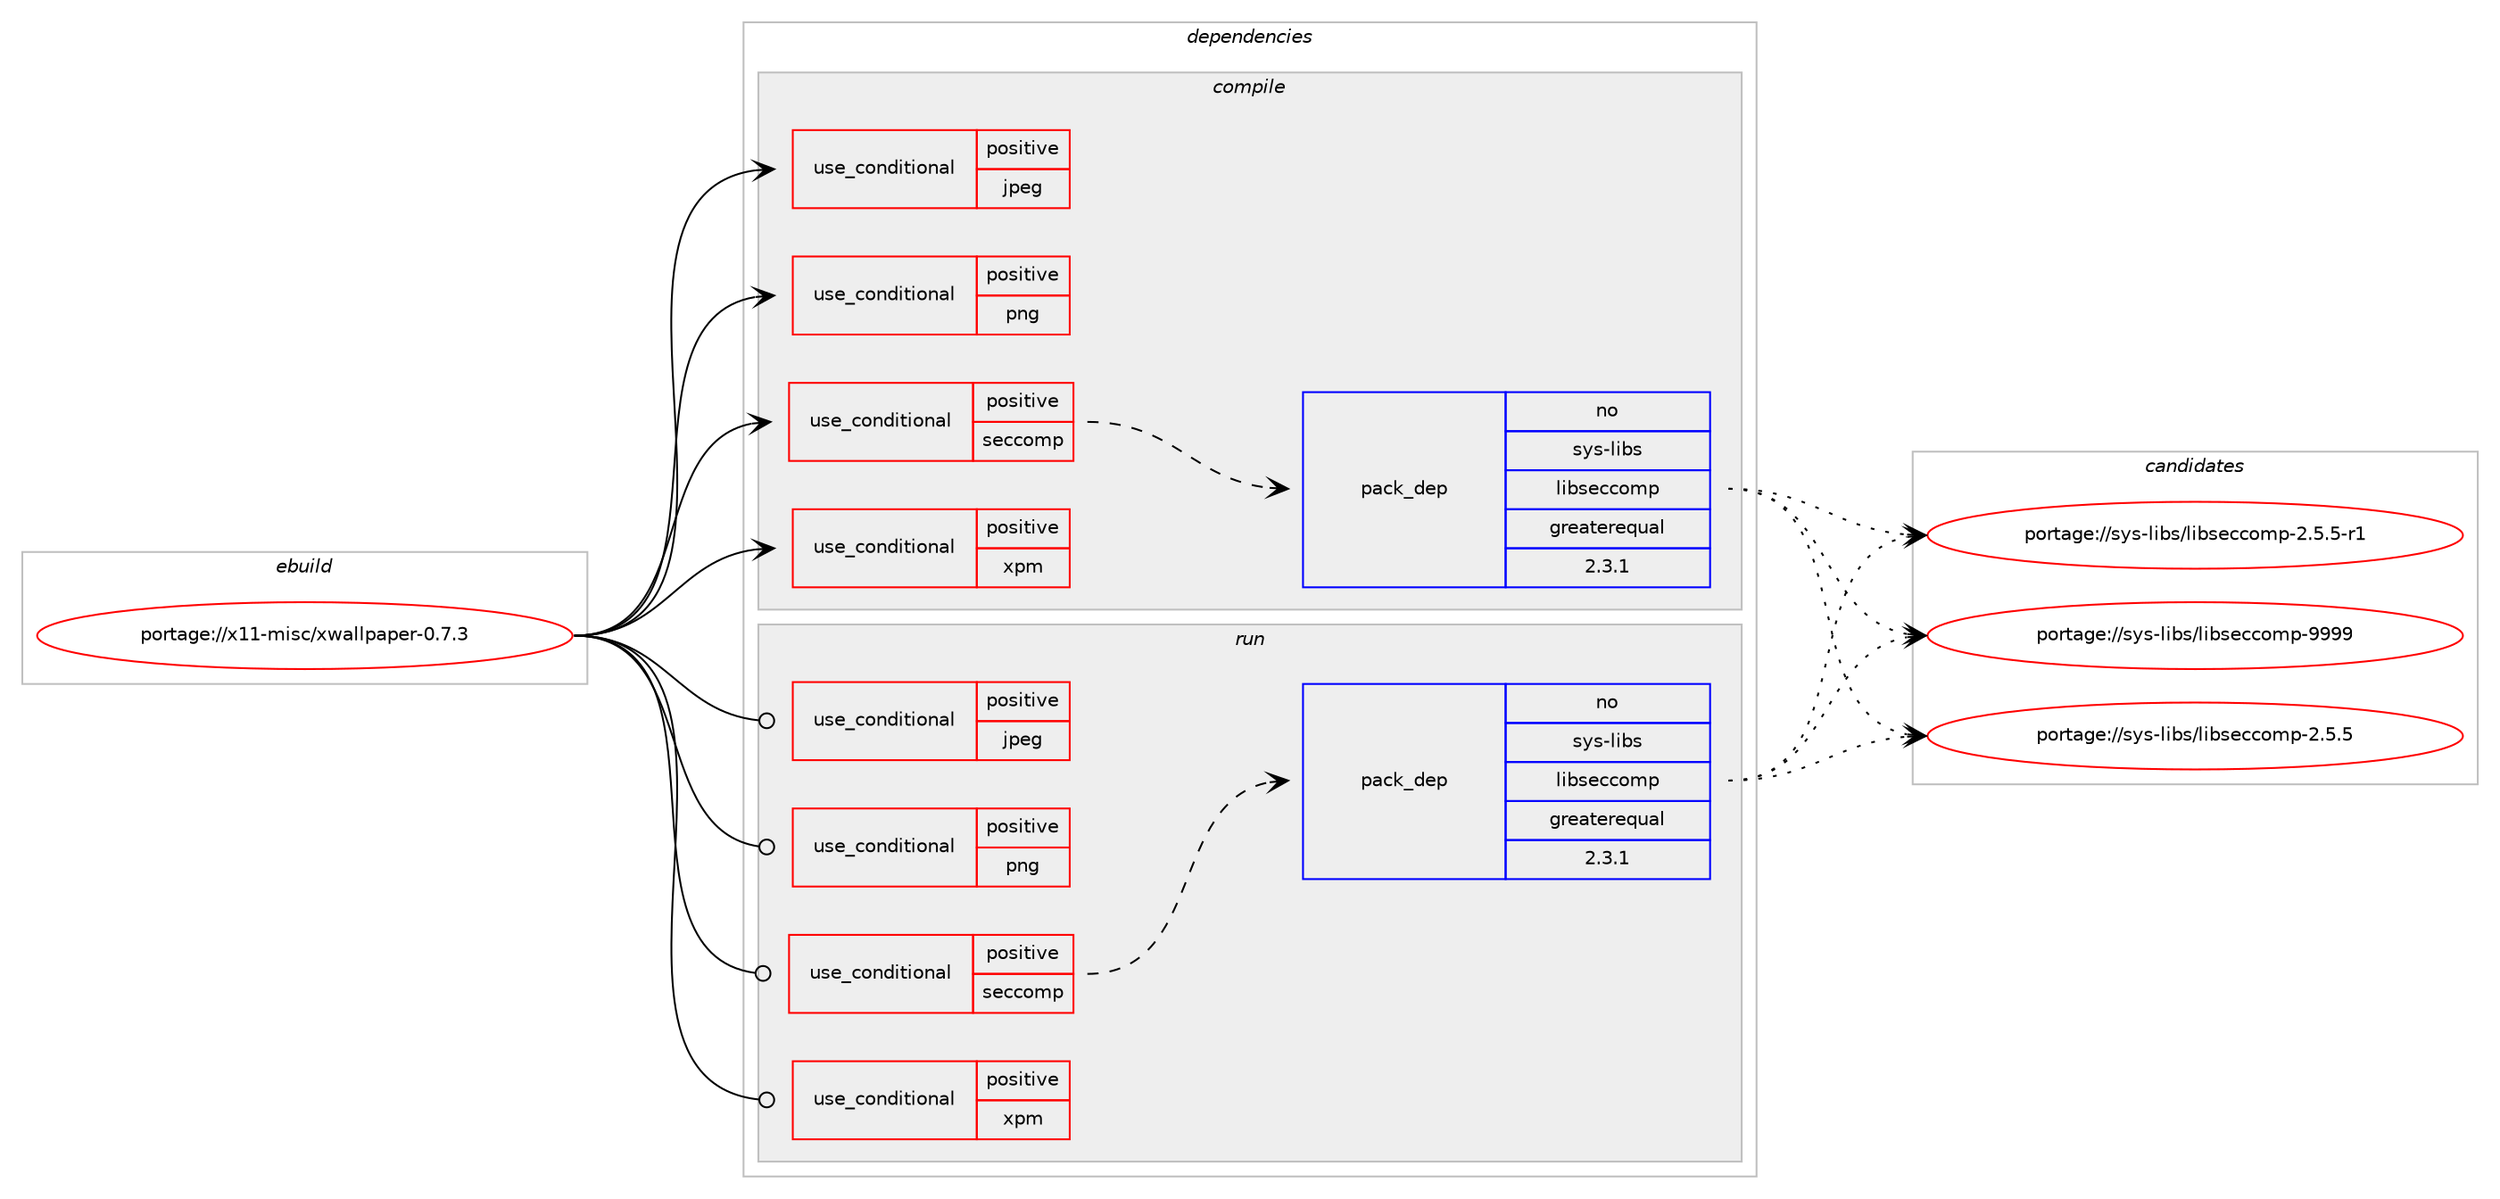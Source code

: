 digraph prolog {

# *************
# Graph options
# *************

newrank=true;
concentrate=true;
compound=true;
graph [rankdir=LR,fontname=Helvetica,fontsize=10,ranksep=1.5];#, ranksep=2.5, nodesep=0.2];
edge  [arrowhead=vee];
node  [fontname=Helvetica,fontsize=10];

# **********
# The ebuild
# **********

subgraph cluster_leftcol {
color=gray;
rank=same;
label=<<i>ebuild</i>>;
id [label="portage://x11-misc/xwallpaper-0.7.3", color=red, width=4, href="../x11-misc/xwallpaper-0.7.3.svg"];
}

# ****************
# The dependencies
# ****************

subgraph cluster_midcol {
color=gray;
label=<<i>dependencies</i>>;
subgraph cluster_compile {
fillcolor="#eeeeee";
style=filled;
label=<<i>compile</i>>;
subgraph cond119985 {
dependency230794 [label=<<TABLE BORDER="0" CELLBORDER="1" CELLSPACING="0" CELLPADDING="4"><TR><TD ROWSPAN="3" CELLPADDING="10">use_conditional</TD></TR><TR><TD>positive</TD></TR><TR><TD>jpeg</TD></TR></TABLE>>, shape=none, color=red];
# *** BEGIN UNKNOWN DEPENDENCY TYPE (TODO) ***
# dependency230794 -> package_dependency(portage://x11-misc/xwallpaper-0.7.3,install,no,media-libs,libjpeg-turbo,none,[,,],any_same_slot,[])
# *** END UNKNOWN DEPENDENCY TYPE (TODO) ***

}
id:e -> dependency230794:w [weight=20,style="solid",arrowhead="vee"];
subgraph cond119986 {
dependency230795 [label=<<TABLE BORDER="0" CELLBORDER="1" CELLSPACING="0" CELLPADDING="4"><TR><TD ROWSPAN="3" CELLPADDING="10">use_conditional</TD></TR><TR><TD>positive</TD></TR><TR><TD>png</TD></TR></TABLE>>, shape=none, color=red];
# *** BEGIN UNKNOWN DEPENDENCY TYPE (TODO) ***
# dependency230795 -> package_dependency(portage://x11-misc/xwallpaper-0.7.3,install,no,media-libs,libpng,none,[,,],[slot(0),equal],[])
# *** END UNKNOWN DEPENDENCY TYPE (TODO) ***

}
id:e -> dependency230795:w [weight=20,style="solid",arrowhead="vee"];
subgraph cond119987 {
dependency230796 [label=<<TABLE BORDER="0" CELLBORDER="1" CELLSPACING="0" CELLPADDING="4"><TR><TD ROWSPAN="3" CELLPADDING="10">use_conditional</TD></TR><TR><TD>positive</TD></TR><TR><TD>seccomp</TD></TR></TABLE>>, shape=none, color=red];
subgraph pack107472 {
dependency230797 [label=<<TABLE BORDER="0" CELLBORDER="1" CELLSPACING="0" CELLPADDING="4" WIDTH="220"><TR><TD ROWSPAN="6" CELLPADDING="30">pack_dep</TD></TR><TR><TD WIDTH="110">no</TD></TR><TR><TD>sys-libs</TD></TR><TR><TD>libseccomp</TD></TR><TR><TD>greaterequal</TD></TR><TR><TD>2.3.1</TD></TR></TABLE>>, shape=none, color=blue];
}
dependency230796:e -> dependency230797:w [weight=20,style="dashed",arrowhead="vee"];
}
id:e -> dependency230796:w [weight=20,style="solid",arrowhead="vee"];
subgraph cond119988 {
dependency230798 [label=<<TABLE BORDER="0" CELLBORDER="1" CELLSPACING="0" CELLPADDING="4"><TR><TD ROWSPAN="3" CELLPADDING="10">use_conditional</TD></TR><TR><TD>positive</TD></TR><TR><TD>xpm</TD></TR></TABLE>>, shape=none, color=red];
# *** BEGIN UNKNOWN DEPENDENCY TYPE (TODO) ***
# dependency230798 -> package_dependency(portage://x11-misc/xwallpaper-0.7.3,install,no,x11-libs,libXpm,none,[,,],[],[])
# *** END UNKNOWN DEPENDENCY TYPE (TODO) ***

}
id:e -> dependency230798:w [weight=20,style="solid",arrowhead="vee"];
# *** BEGIN UNKNOWN DEPENDENCY TYPE (TODO) ***
# id -> package_dependency(portage://x11-misc/xwallpaper-0.7.3,install,no,x11-libs,pixman,none,[,,],[],[])
# *** END UNKNOWN DEPENDENCY TYPE (TODO) ***

# *** BEGIN UNKNOWN DEPENDENCY TYPE (TODO) ***
# id -> package_dependency(portage://x11-misc/xwallpaper-0.7.3,install,no,x11-libs,xcb-util,none,[,,],[],[])
# *** END UNKNOWN DEPENDENCY TYPE (TODO) ***

# *** BEGIN UNKNOWN DEPENDENCY TYPE (TODO) ***
# id -> package_dependency(portage://x11-misc/xwallpaper-0.7.3,install,no,x11-libs,xcb-util-image,none,[,,],[],[])
# *** END UNKNOWN DEPENDENCY TYPE (TODO) ***

}
subgraph cluster_compileandrun {
fillcolor="#eeeeee";
style=filled;
label=<<i>compile and run</i>>;
}
subgraph cluster_run {
fillcolor="#eeeeee";
style=filled;
label=<<i>run</i>>;
subgraph cond119989 {
dependency230799 [label=<<TABLE BORDER="0" CELLBORDER="1" CELLSPACING="0" CELLPADDING="4"><TR><TD ROWSPAN="3" CELLPADDING="10">use_conditional</TD></TR><TR><TD>positive</TD></TR><TR><TD>jpeg</TD></TR></TABLE>>, shape=none, color=red];
# *** BEGIN UNKNOWN DEPENDENCY TYPE (TODO) ***
# dependency230799 -> package_dependency(portage://x11-misc/xwallpaper-0.7.3,run,no,media-libs,libjpeg-turbo,none,[,,],any_same_slot,[])
# *** END UNKNOWN DEPENDENCY TYPE (TODO) ***

}
id:e -> dependency230799:w [weight=20,style="solid",arrowhead="odot"];
subgraph cond119990 {
dependency230800 [label=<<TABLE BORDER="0" CELLBORDER="1" CELLSPACING="0" CELLPADDING="4"><TR><TD ROWSPAN="3" CELLPADDING="10">use_conditional</TD></TR><TR><TD>positive</TD></TR><TR><TD>png</TD></TR></TABLE>>, shape=none, color=red];
# *** BEGIN UNKNOWN DEPENDENCY TYPE (TODO) ***
# dependency230800 -> package_dependency(portage://x11-misc/xwallpaper-0.7.3,run,no,media-libs,libpng,none,[,,],[slot(0),equal],[])
# *** END UNKNOWN DEPENDENCY TYPE (TODO) ***

}
id:e -> dependency230800:w [weight=20,style="solid",arrowhead="odot"];
subgraph cond119991 {
dependency230801 [label=<<TABLE BORDER="0" CELLBORDER="1" CELLSPACING="0" CELLPADDING="4"><TR><TD ROWSPAN="3" CELLPADDING="10">use_conditional</TD></TR><TR><TD>positive</TD></TR><TR><TD>seccomp</TD></TR></TABLE>>, shape=none, color=red];
subgraph pack107473 {
dependency230802 [label=<<TABLE BORDER="0" CELLBORDER="1" CELLSPACING="0" CELLPADDING="4" WIDTH="220"><TR><TD ROWSPAN="6" CELLPADDING="30">pack_dep</TD></TR><TR><TD WIDTH="110">no</TD></TR><TR><TD>sys-libs</TD></TR><TR><TD>libseccomp</TD></TR><TR><TD>greaterequal</TD></TR><TR><TD>2.3.1</TD></TR></TABLE>>, shape=none, color=blue];
}
dependency230801:e -> dependency230802:w [weight=20,style="dashed",arrowhead="vee"];
}
id:e -> dependency230801:w [weight=20,style="solid",arrowhead="odot"];
subgraph cond119992 {
dependency230803 [label=<<TABLE BORDER="0" CELLBORDER="1" CELLSPACING="0" CELLPADDING="4"><TR><TD ROWSPAN="3" CELLPADDING="10">use_conditional</TD></TR><TR><TD>positive</TD></TR><TR><TD>xpm</TD></TR></TABLE>>, shape=none, color=red];
# *** BEGIN UNKNOWN DEPENDENCY TYPE (TODO) ***
# dependency230803 -> package_dependency(portage://x11-misc/xwallpaper-0.7.3,run,no,x11-libs,libXpm,none,[,,],[],[])
# *** END UNKNOWN DEPENDENCY TYPE (TODO) ***

}
id:e -> dependency230803:w [weight=20,style="solid",arrowhead="odot"];
# *** BEGIN UNKNOWN DEPENDENCY TYPE (TODO) ***
# id -> package_dependency(portage://x11-misc/xwallpaper-0.7.3,run,no,x11-libs,pixman,none,[,,],[],[])
# *** END UNKNOWN DEPENDENCY TYPE (TODO) ***

# *** BEGIN UNKNOWN DEPENDENCY TYPE (TODO) ***
# id -> package_dependency(portage://x11-misc/xwallpaper-0.7.3,run,no,x11-libs,xcb-util,none,[,,],[],[])
# *** END UNKNOWN DEPENDENCY TYPE (TODO) ***

# *** BEGIN UNKNOWN DEPENDENCY TYPE (TODO) ***
# id -> package_dependency(portage://x11-misc/xwallpaper-0.7.3,run,no,x11-libs,xcb-util-image,none,[,,],[],[])
# *** END UNKNOWN DEPENDENCY TYPE (TODO) ***

}
}

# **************
# The candidates
# **************

subgraph cluster_choices {
rank=same;
color=gray;
label=<<i>candidates</i>>;

subgraph choice107472 {
color=black;
nodesep=1;
choice115121115451081059811547108105981151019999111109112455046534653 [label="portage://sys-libs/libseccomp-2.5.5", color=red, width=4,href="../sys-libs/libseccomp-2.5.5.svg"];
choice1151211154510810598115471081059811510199991111091124550465346534511449 [label="portage://sys-libs/libseccomp-2.5.5-r1", color=red, width=4,href="../sys-libs/libseccomp-2.5.5-r1.svg"];
choice1151211154510810598115471081059811510199991111091124557575757 [label="portage://sys-libs/libseccomp-9999", color=red, width=4,href="../sys-libs/libseccomp-9999.svg"];
dependency230797:e -> choice115121115451081059811547108105981151019999111109112455046534653:w [style=dotted,weight="100"];
dependency230797:e -> choice1151211154510810598115471081059811510199991111091124550465346534511449:w [style=dotted,weight="100"];
dependency230797:e -> choice1151211154510810598115471081059811510199991111091124557575757:w [style=dotted,weight="100"];
}
subgraph choice107473 {
color=black;
nodesep=1;
choice115121115451081059811547108105981151019999111109112455046534653 [label="portage://sys-libs/libseccomp-2.5.5", color=red, width=4,href="../sys-libs/libseccomp-2.5.5.svg"];
choice1151211154510810598115471081059811510199991111091124550465346534511449 [label="portage://sys-libs/libseccomp-2.5.5-r1", color=red, width=4,href="../sys-libs/libseccomp-2.5.5-r1.svg"];
choice1151211154510810598115471081059811510199991111091124557575757 [label="portage://sys-libs/libseccomp-9999", color=red, width=4,href="../sys-libs/libseccomp-9999.svg"];
dependency230802:e -> choice115121115451081059811547108105981151019999111109112455046534653:w [style=dotted,weight="100"];
dependency230802:e -> choice1151211154510810598115471081059811510199991111091124550465346534511449:w [style=dotted,weight="100"];
dependency230802:e -> choice1151211154510810598115471081059811510199991111091124557575757:w [style=dotted,weight="100"];
}
}

}
